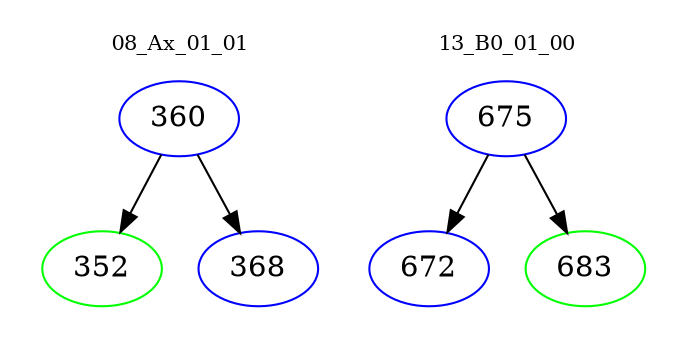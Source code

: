 digraph{
subgraph cluster_0 {
color = white
label = "08_Ax_01_01";
fontsize=10;
T0_360 [label="360", color="blue"]
T0_360 -> T0_352 [color="black"]
T0_352 [label="352", color="green"]
T0_360 -> T0_368 [color="black"]
T0_368 [label="368", color="blue"]
}
subgraph cluster_1 {
color = white
label = "13_B0_01_00";
fontsize=10;
T1_675 [label="675", color="blue"]
T1_675 -> T1_672 [color="black"]
T1_672 [label="672", color="blue"]
T1_675 -> T1_683 [color="black"]
T1_683 [label="683", color="green"]
}
}
